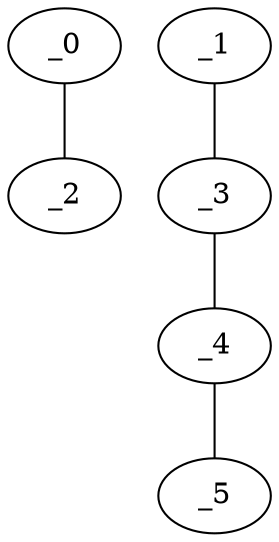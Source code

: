 graph KP1_0109 {
	_0	 [x="0.795179",
		y="2.78705"];
	_2	 [x="0.67691",
		y="0.55023"];
	_0 -- _2;
	_1	 [x="1.91346",
		y="2.78515"];
	_3	 [x="0.471363",
		y="1.83063"];
	_1 -- _3;
	_4	 [x="1.91",
		y="0.63"];
	_3 -- _4;
	_5	 [x="2.72757",
		y="0.898293"];
	_4 -- _5;
}
